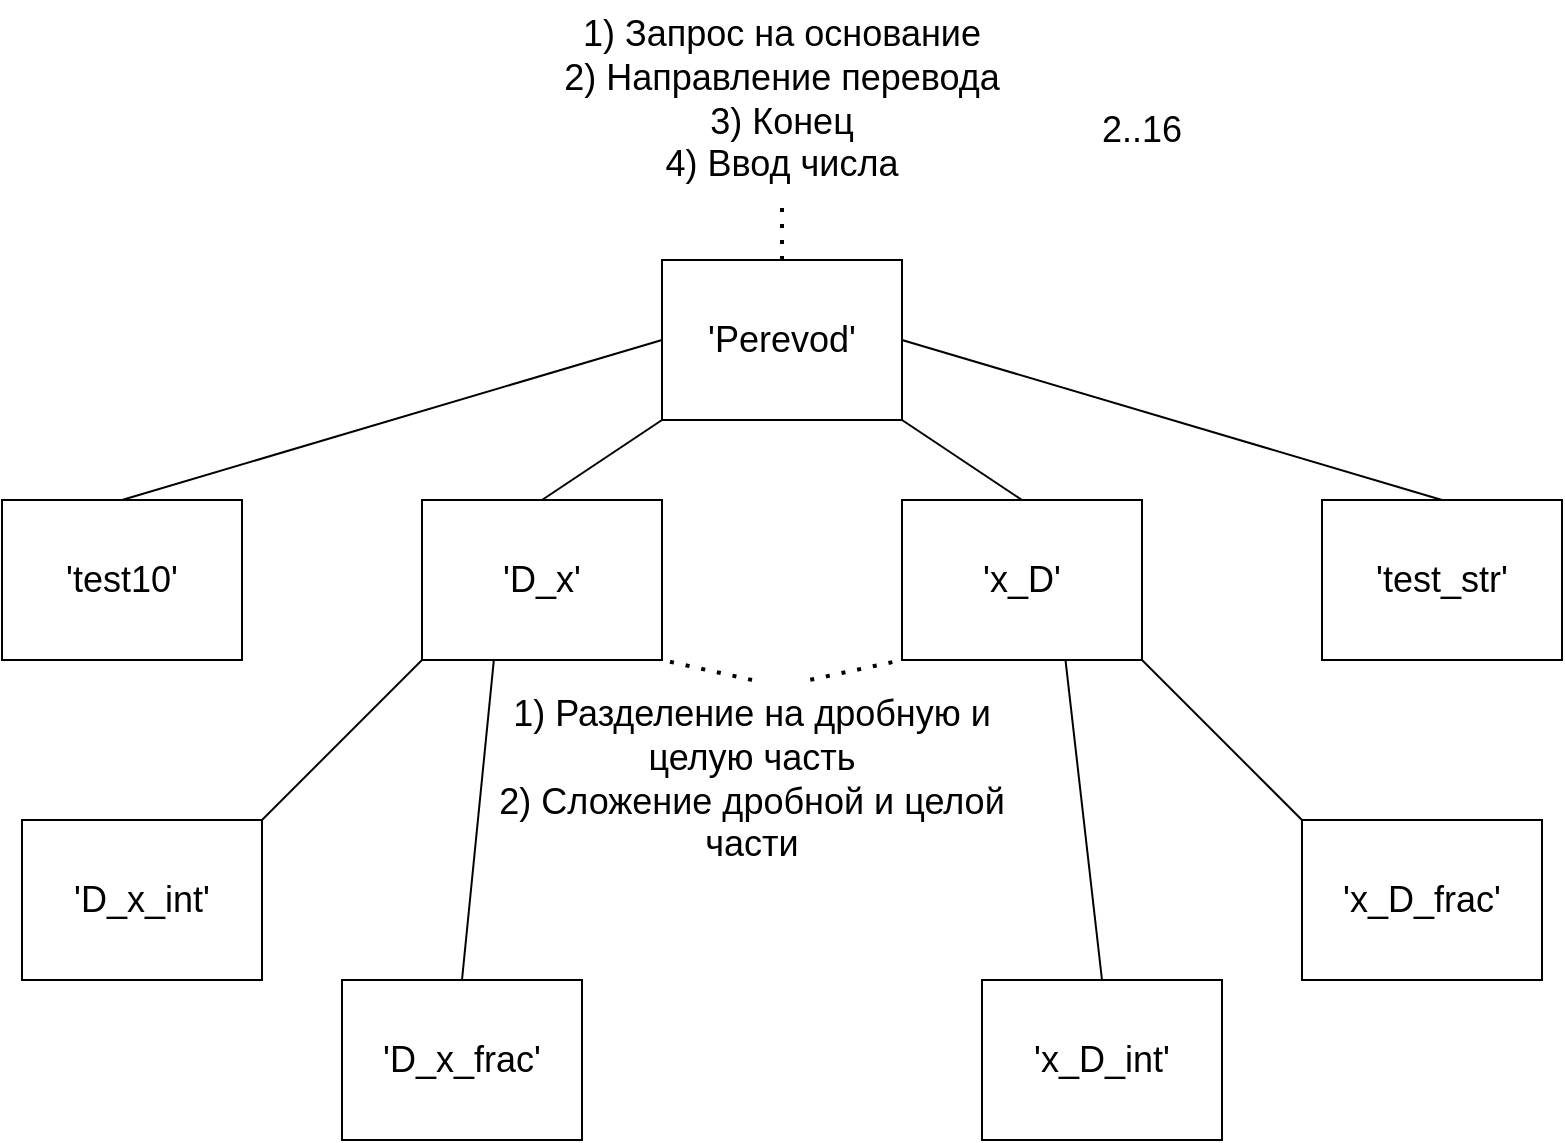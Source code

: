 <mxfile version="16.6.6" type="github">
  <diagram id="-ejqz5_OEzSG8BydX028" name="Page-1">
    <mxGraphModel dx="1313" dy="740" grid="0" gridSize="10" guides="1" tooltips="1" connect="1" arrows="1" fold="1" page="1" pageScale="1" pageWidth="850" pageHeight="1100" math="0" shadow="0">
      <root>
        <mxCell id="0" />
        <mxCell id="1" parent="0" />
        <mxCell id="-0OhzZYQsD47DFEum3Dk-1" value="" style="rounded=0;whiteSpace=wrap;html=1;" vertex="1" parent="1">
          <mxGeometry x="350" y="210" width="120" height="80" as="geometry" />
        </mxCell>
        <mxCell id="-0OhzZYQsD47DFEum3Dk-2" value="&lt;font style=&quot;font-size: 18px&quot;&gt;&#39;Perevod&#39;&lt;/font&gt;" style="text;html=1;strokeColor=none;fillColor=none;align=center;verticalAlign=middle;whiteSpace=wrap;rounded=0;" vertex="1" parent="1">
          <mxGeometry x="375" y="227.5" width="70" height="45" as="geometry" />
        </mxCell>
        <mxCell id="-0OhzZYQsD47DFEum3Dk-3" value="" style="rounded=0;whiteSpace=wrap;html=1;" vertex="1" parent="1">
          <mxGeometry x="230" y="330" width="120" height="80" as="geometry" />
        </mxCell>
        <mxCell id="-0OhzZYQsD47DFEum3Dk-4" value="&lt;font style=&quot;font-size: 18px&quot;&gt;&#39;D_x&#39;&lt;/font&gt;" style="text;html=1;strokeColor=none;fillColor=none;align=center;verticalAlign=middle;whiteSpace=wrap;rounded=0;" vertex="1" parent="1">
          <mxGeometry x="255" y="347.5" width="70" height="45" as="geometry" />
        </mxCell>
        <mxCell id="-0OhzZYQsD47DFEum3Dk-5" value="" style="rounded=0;whiteSpace=wrap;html=1;" vertex="1" parent="1">
          <mxGeometry x="470" y="330" width="120" height="80" as="geometry" />
        </mxCell>
        <mxCell id="-0OhzZYQsD47DFEum3Dk-6" value="&lt;span style=&quot;font-size: 18px&quot;&gt;&#39;x_D&#39;&lt;/span&gt;" style="text;html=1;strokeColor=none;fillColor=none;align=center;verticalAlign=middle;whiteSpace=wrap;rounded=0;" vertex="1" parent="1">
          <mxGeometry x="495" y="347.5" width="70" height="45" as="geometry" />
        </mxCell>
        <mxCell id="-0OhzZYQsD47DFEum3Dk-8" value="" style="rounded=0;whiteSpace=wrap;html=1;" vertex="1" parent="1">
          <mxGeometry x="680" y="330" width="120" height="80" as="geometry" />
        </mxCell>
        <mxCell id="-0OhzZYQsD47DFEum3Dk-9" value="&lt;span style=&quot;font-size: 18px&quot;&gt;&#39;test_str&#39;&lt;/span&gt;" style="text;html=1;strokeColor=none;fillColor=none;align=center;verticalAlign=middle;whiteSpace=wrap;rounded=0;" vertex="1" parent="1">
          <mxGeometry x="705" y="347.5" width="70" height="45" as="geometry" />
        </mxCell>
        <mxCell id="-0OhzZYQsD47DFEum3Dk-10" value="" style="rounded=0;whiteSpace=wrap;html=1;" vertex="1" parent="1">
          <mxGeometry x="20" y="330" width="120" height="80" as="geometry" />
        </mxCell>
        <mxCell id="-0OhzZYQsD47DFEum3Dk-11" value="&lt;span style=&quot;font-size: 18px&quot;&gt;&#39;test10&#39;&lt;/span&gt;" style="text;html=1;strokeColor=none;fillColor=none;align=center;verticalAlign=middle;whiteSpace=wrap;rounded=0;" vertex="1" parent="1">
          <mxGeometry x="45" y="347.5" width="70" height="45" as="geometry" />
        </mxCell>
        <mxCell id="-0OhzZYQsD47DFEum3Dk-12" value="1) Запрос на основание&lt;br&gt;2) Направление перевода&lt;br&gt;3) Конец&lt;br&gt;4) Ввод числа" style="text;html=1;strokeColor=none;fillColor=none;align=center;verticalAlign=middle;whiteSpace=wrap;rounded=0;fontSize=18;" vertex="1" parent="1">
          <mxGeometry x="295" y="80" width="230" height="100" as="geometry" />
        </mxCell>
        <mxCell id="-0OhzZYQsD47DFEum3Dk-13" value="1) Разделение на дробную и целую часть&lt;br&gt;2) Сложение дробной и целой части" style="text;html=1;strokeColor=none;fillColor=none;align=center;verticalAlign=middle;whiteSpace=wrap;rounded=0;fontSize=18;" vertex="1" parent="1">
          <mxGeometry x="265" y="420" width="260" height="100" as="geometry" />
        </mxCell>
        <mxCell id="-0OhzZYQsD47DFEum3Dk-18" value="" style="endArrow=none;html=1;rounded=0;fontSize=18;entryX=0;entryY=0.5;entryDx=0;entryDy=0;exitX=0.5;exitY=0;exitDx=0;exitDy=0;" edge="1" parent="1" source="-0OhzZYQsD47DFEum3Dk-10" target="-0OhzZYQsD47DFEum3Dk-1">
          <mxGeometry width="50" height="50" relative="1" as="geometry">
            <mxPoint x="390" y="510" as="sourcePoint" />
            <mxPoint x="440" y="460" as="targetPoint" />
          </mxGeometry>
        </mxCell>
        <mxCell id="-0OhzZYQsD47DFEum3Dk-19" value="" style="endArrow=none;html=1;rounded=0;fontSize=18;entryX=0;entryY=1;entryDx=0;entryDy=0;exitX=0.5;exitY=0;exitDx=0;exitDy=0;" edge="1" parent="1" source="-0OhzZYQsD47DFEum3Dk-3" target="-0OhzZYQsD47DFEum3Dk-1">
          <mxGeometry width="50" height="50" relative="1" as="geometry">
            <mxPoint x="390" y="510" as="sourcePoint" />
            <mxPoint x="440" y="460" as="targetPoint" />
          </mxGeometry>
        </mxCell>
        <mxCell id="-0OhzZYQsD47DFEum3Dk-20" value="" style="endArrow=none;html=1;rounded=0;fontSize=18;entryX=1;entryY=1;entryDx=0;entryDy=0;exitX=0.5;exitY=0;exitDx=0;exitDy=0;" edge="1" parent="1" source="-0OhzZYQsD47DFEum3Dk-5" target="-0OhzZYQsD47DFEum3Dk-1">
          <mxGeometry width="50" height="50" relative="1" as="geometry">
            <mxPoint x="390" y="510" as="sourcePoint" />
            <mxPoint x="440" y="460" as="targetPoint" />
          </mxGeometry>
        </mxCell>
        <mxCell id="-0OhzZYQsD47DFEum3Dk-21" value="" style="endArrow=none;html=1;rounded=0;fontSize=18;entryX=1;entryY=0.5;entryDx=0;entryDy=0;exitX=0.5;exitY=0;exitDx=0;exitDy=0;" edge="1" parent="1" source="-0OhzZYQsD47DFEum3Dk-8" target="-0OhzZYQsD47DFEum3Dk-1">
          <mxGeometry width="50" height="50" relative="1" as="geometry">
            <mxPoint x="390" y="510" as="sourcePoint" />
            <mxPoint x="440" y="460" as="targetPoint" />
          </mxGeometry>
        </mxCell>
        <mxCell id="-0OhzZYQsD47DFEum3Dk-22" value="" style="endArrow=none;dashed=1;html=1;dashPattern=1 3;strokeWidth=2;rounded=0;fontSize=18;entryX=0.5;entryY=1;entryDx=0;entryDy=0;" edge="1" parent="1" source="-0OhzZYQsD47DFEum3Dk-1" target="-0OhzZYQsD47DFEum3Dk-12">
          <mxGeometry width="50" height="50" relative="1" as="geometry">
            <mxPoint x="390" y="510" as="sourcePoint" />
            <mxPoint x="440" y="460" as="targetPoint" />
          </mxGeometry>
        </mxCell>
        <mxCell id="-0OhzZYQsD47DFEum3Dk-24" value="" style="rounded=0;whiteSpace=wrap;html=1;" vertex="1" parent="1">
          <mxGeometry x="30" y="490" width="120" height="80" as="geometry" />
        </mxCell>
        <mxCell id="-0OhzZYQsD47DFEum3Dk-25" value="&lt;font style=&quot;font-size: 18px&quot;&gt;&#39;D_x_int&#39;&lt;/font&gt;" style="text;html=1;strokeColor=none;fillColor=none;align=center;verticalAlign=middle;whiteSpace=wrap;rounded=0;" vertex="1" parent="1">
          <mxGeometry x="55" y="507.5" width="70" height="45" as="geometry" />
        </mxCell>
        <mxCell id="-0OhzZYQsD47DFEum3Dk-26" value="" style="rounded=0;whiteSpace=wrap;html=1;" vertex="1" parent="1">
          <mxGeometry x="190" y="570" width="120" height="80" as="geometry" />
        </mxCell>
        <mxCell id="-0OhzZYQsD47DFEum3Dk-27" value="&lt;font style=&quot;font-size: 18px&quot;&gt;&#39;D_x_frac&#39;&lt;/font&gt;" style="text;html=1;strokeColor=none;fillColor=none;align=center;verticalAlign=middle;whiteSpace=wrap;rounded=0;" vertex="1" parent="1">
          <mxGeometry x="215" y="587.5" width="70" height="45" as="geometry" />
        </mxCell>
        <mxCell id="-0OhzZYQsD47DFEum3Dk-28" value="" style="endArrow=none;html=1;rounded=0;fontSize=18;entryX=0;entryY=1;entryDx=0;entryDy=0;exitX=1;exitY=0;exitDx=0;exitDy=0;" edge="1" parent="1" source="-0OhzZYQsD47DFEum3Dk-24" target="-0OhzZYQsD47DFEum3Dk-3">
          <mxGeometry width="50" height="50" relative="1" as="geometry">
            <mxPoint x="390" y="490" as="sourcePoint" />
            <mxPoint x="440" y="440" as="targetPoint" />
          </mxGeometry>
        </mxCell>
        <mxCell id="-0OhzZYQsD47DFEum3Dk-29" value="" style="endArrow=none;html=1;rounded=0;fontSize=18;entryX=0.299;entryY=1.006;entryDx=0;entryDy=0;entryPerimeter=0;exitX=0.5;exitY=0;exitDx=0;exitDy=0;" edge="1" parent="1" source="-0OhzZYQsD47DFEum3Dk-26" target="-0OhzZYQsD47DFEum3Dk-3">
          <mxGeometry width="50" height="50" relative="1" as="geometry">
            <mxPoint x="390" y="490" as="sourcePoint" />
            <mxPoint x="440" y="440" as="targetPoint" />
          </mxGeometry>
        </mxCell>
        <mxCell id="-0OhzZYQsD47DFEum3Dk-30" value="" style="rounded=0;whiteSpace=wrap;html=1;" vertex="1" parent="1">
          <mxGeometry x="510" y="570" width="120" height="80" as="geometry" />
        </mxCell>
        <mxCell id="-0OhzZYQsD47DFEum3Dk-31" value="&lt;font style=&quot;font-size: 18px&quot;&gt;&#39;x_D_int&#39;&lt;/font&gt;" style="text;html=1;strokeColor=none;fillColor=none;align=center;verticalAlign=middle;whiteSpace=wrap;rounded=0;" vertex="1" parent="1">
          <mxGeometry x="535" y="587.5" width="70" height="45" as="geometry" />
        </mxCell>
        <mxCell id="-0OhzZYQsD47DFEum3Dk-32" value="" style="rounded=0;whiteSpace=wrap;html=1;" vertex="1" parent="1">
          <mxGeometry x="670" y="490" width="120" height="80" as="geometry" />
        </mxCell>
        <mxCell id="-0OhzZYQsD47DFEum3Dk-33" value="&lt;font style=&quot;font-size: 18px&quot;&gt;&#39;x_D_frac&#39;&lt;/font&gt;" style="text;html=1;strokeColor=none;fillColor=none;align=center;verticalAlign=middle;whiteSpace=wrap;rounded=0;" vertex="1" parent="1">
          <mxGeometry x="695" y="507.5" width="70" height="45" as="geometry" />
        </mxCell>
        <mxCell id="-0OhzZYQsD47DFEum3Dk-34" value="" style="endArrow=none;html=1;rounded=0;fontSize=18;entryX=1;entryY=1;entryDx=0;entryDy=0;exitX=0;exitY=0;exitDx=0;exitDy=0;" edge="1" parent="1" source="-0OhzZYQsD47DFEum3Dk-32" target="-0OhzZYQsD47DFEum3Dk-5">
          <mxGeometry width="50" height="50" relative="1" as="geometry">
            <mxPoint x="390" y="570" as="sourcePoint" />
            <mxPoint x="440" y="520" as="targetPoint" />
          </mxGeometry>
        </mxCell>
        <mxCell id="-0OhzZYQsD47DFEum3Dk-35" value="" style="endArrow=none;html=1;rounded=0;fontSize=18;entryX=0.681;entryY=0.998;entryDx=0;entryDy=0;entryPerimeter=0;exitX=0.5;exitY=0;exitDx=0;exitDy=0;" edge="1" parent="1" source="-0OhzZYQsD47DFEum3Dk-30" target="-0OhzZYQsD47DFEum3Dk-5">
          <mxGeometry width="50" height="50" relative="1" as="geometry">
            <mxPoint x="390" y="570" as="sourcePoint" />
            <mxPoint x="440" y="520" as="targetPoint" />
          </mxGeometry>
        </mxCell>
        <mxCell id="-0OhzZYQsD47DFEum3Dk-37" value="" style="endArrow=none;dashed=1;html=1;dashPattern=1 3;strokeWidth=2;rounded=0;fontSize=18;entryX=1;entryY=1;entryDx=0;entryDy=0;exitX=0.5;exitY=0;exitDx=0;exitDy=0;" edge="1" parent="1" source="-0OhzZYQsD47DFEum3Dk-13" target="-0OhzZYQsD47DFEum3Dk-3">
          <mxGeometry width="50" height="50" relative="1" as="geometry">
            <mxPoint x="390" y="570" as="sourcePoint" />
            <mxPoint x="440" y="520" as="targetPoint" />
          </mxGeometry>
        </mxCell>
        <mxCell id="-0OhzZYQsD47DFEum3Dk-38" value="" style="endArrow=none;dashed=1;html=1;dashPattern=1 3;strokeWidth=2;rounded=0;fontSize=18;entryX=0;entryY=1;entryDx=0;entryDy=0;exitX=0.612;exitY=-0.001;exitDx=0;exitDy=0;exitPerimeter=0;" edge="1" parent="1" source="-0OhzZYQsD47DFEum3Dk-13" target="-0OhzZYQsD47DFEum3Dk-5">
          <mxGeometry width="50" height="50" relative="1" as="geometry">
            <mxPoint x="390" y="570" as="sourcePoint" />
            <mxPoint x="440" y="520" as="targetPoint" />
          </mxGeometry>
        </mxCell>
        <mxCell id="-0OhzZYQsD47DFEum3Dk-40" value="2..16" style="text;html=1;strokeColor=none;fillColor=none;align=center;verticalAlign=middle;whiteSpace=wrap;rounded=0;fontSize=18;" vertex="1" parent="1">
          <mxGeometry x="560" y="130" width="60" height="30" as="geometry" />
        </mxCell>
      </root>
    </mxGraphModel>
  </diagram>
</mxfile>

